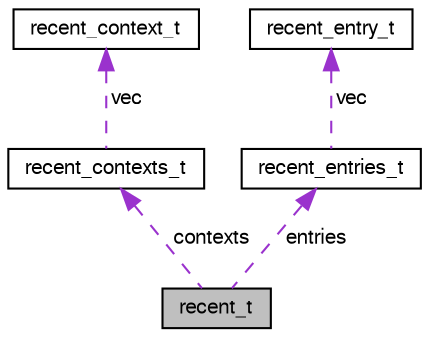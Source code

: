 digraph "recent_t"
{
  edge [fontname="FreeSans",fontsize="10",labelfontname="FreeSans",labelfontsize="10"];
  node [fontname="FreeSans",fontsize="10",shape=record];
  Node1 [label="recent_t",height=0.2,width=0.4,color="black", fillcolor="grey75", style="filled" fontcolor="black"];
  Node2 -> Node1 [dir="back",color="darkorchid3",fontsize="10",style="dashed",label=" contexts" ,fontname="FreeSans"];
  Node2 [label="recent_contexts_t",height=0.2,width=0.4,color="black", fillcolor="white", style="filled",URL="$structrecent__contexts__t.html"];
  Node3 -> Node2 [dir="back",color="darkorchid3",fontsize="10",style="dashed",label=" vec" ,fontname="FreeSans"];
  Node3 [label="recent_context_t",height=0.2,width=0.4,color="black", fillcolor="white", style="filled",URL="$structrecent__context__t.html"];
  Node4 -> Node1 [dir="back",color="darkorchid3",fontsize="10",style="dashed",label=" entries" ,fontname="FreeSans"];
  Node4 [label="recent_entries_t",height=0.2,width=0.4,color="black", fillcolor="white", style="filled",URL="$structrecent__entries__t.html"];
  Node5 -> Node4 [dir="back",color="darkorchid3",fontsize="10",style="dashed",label=" vec" ,fontname="FreeSans"];
  Node5 [label="recent_entry_t",height=0.2,width=0.4,color="black", fillcolor="white", style="filled",URL="$structrecent__entry__t.html"];
}
